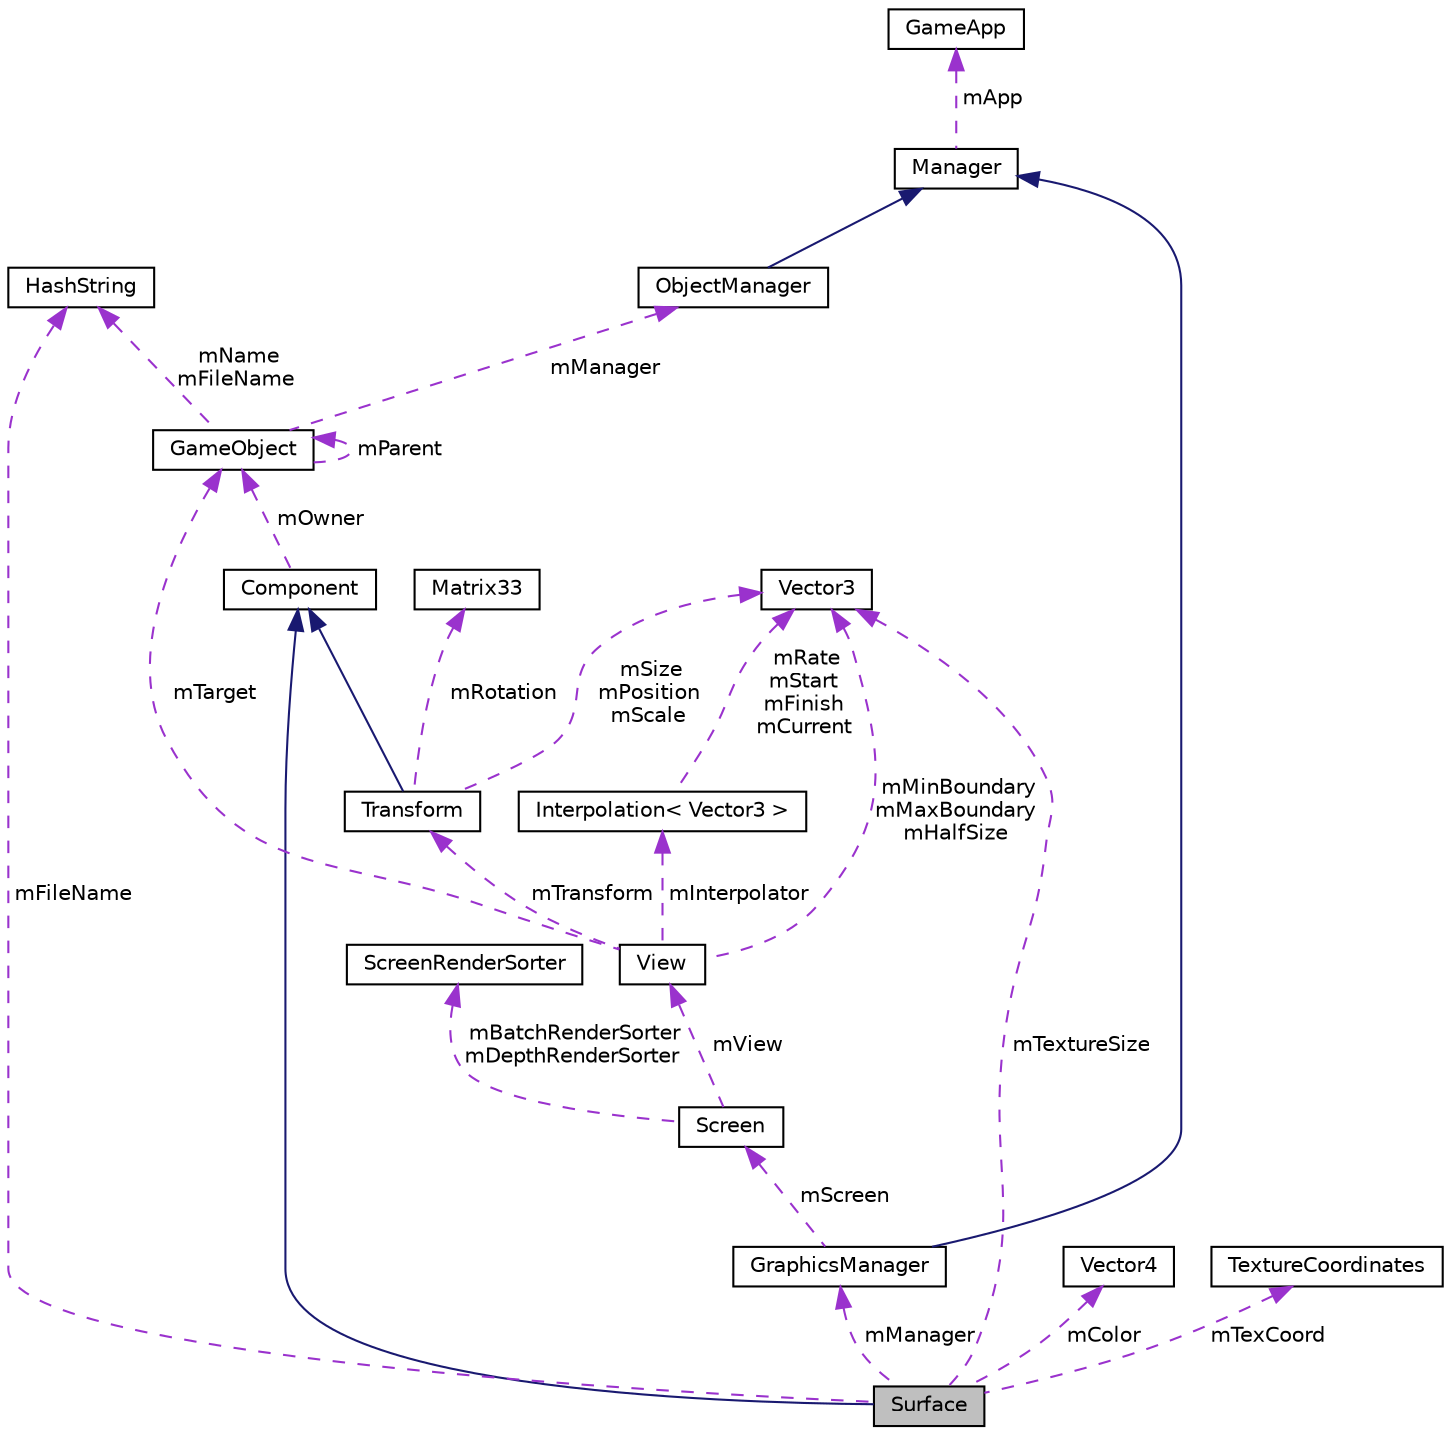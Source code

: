 digraph "Surface"
{
  edge [fontname="Helvetica",fontsize="10",labelfontname="Helvetica",labelfontsize="10"];
  node [fontname="Helvetica",fontsize="10",shape=record];
  Node1 [label="Surface",height=0.2,width=0.4,color="black", fillcolor="grey75", style="filled", fontcolor="black"];
  Node2 -> Node1 [dir="back",color="midnightblue",fontsize="10",style="solid",fontname="Helvetica"];
  Node2 [label="Component",height=0.2,width=0.4,color="black", fillcolor="white", style="filled",URL="$classComponent.html"];
  Node3 -> Node2 [dir="back",color="darkorchid3",fontsize="10",style="dashed",label=" mOwner" ,fontname="Helvetica"];
  Node3 [label="GameObject",height=0.2,width=0.4,color="black", fillcolor="white", style="filled",URL="$classGameObject.html"];
  Node3 -> Node3 [dir="back",color="darkorchid3",fontsize="10",style="dashed",label=" mParent" ,fontname="Helvetica"];
  Node4 -> Node3 [dir="back",color="darkorchid3",fontsize="10",style="dashed",label=" mManager" ,fontname="Helvetica"];
  Node4 [label="ObjectManager",height=0.2,width=0.4,color="black", fillcolor="white", style="filled",URL="$classObjectManager.html"];
  Node5 -> Node4 [dir="back",color="midnightblue",fontsize="10",style="solid",fontname="Helvetica"];
  Node5 [label="Manager",height=0.2,width=0.4,color="black", fillcolor="white", style="filled",URL="$classManager.html"];
  Node6 -> Node5 [dir="back",color="darkorchid3",fontsize="10",style="dashed",label=" mApp" ,fontname="Helvetica"];
  Node6 [label="GameApp",height=0.2,width=0.4,color="black", fillcolor="white", style="filled",URL="$classGameApp.html"];
  Node7 -> Node3 [dir="back",color="darkorchid3",fontsize="10",style="dashed",label=" mName\nmFileName" ,fontname="Helvetica"];
  Node7 [label="HashString",height=0.2,width=0.4,color="black", fillcolor="white", style="filled",URL="$classHashString.html"];
  Node8 -> Node1 [dir="back",color="darkorchid3",fontsize="10",style="dashed",label=" mManager" ,fontname="Helvetica"];
  Node8 [label="GraphicsManager",height=0.2,width=0.4,color="black", fillcolor="white", style="filled",URL="$classGraphicsManager.html"];
  Node5 -> Node8 [dir="back",color="midnightblue",fontsize="10",style="solid",fontname="Helvetica"];
  Node9 -> Node8 [dir="back",color="darkorchid3",fontsize="10",style="dashed",label=" mScreen" ,fontname="Helvetica"];
  Node9 [label="Screen",height=0.2,width=0.4,color="black", fillcolor="white", style="filled",URL="$classScreen.html"];
  Node10 -> Node9 [dir="back",color="darkorchid3",fontsize="10",style="dashed",label=" mView" ,fontname="Helvetica"];
  Node10 [label="View",height=0.2,width=0.4,color="black", fillcolor="white", style="filled",URL="$classView.html"];
  Node3 -> Node10 [dir="back",color="darkorchid3",fontsize="10",style="dashed",label=" mTarget" ,fontname="Helvetica"];
  Node11 -> Node10 [dir="back",color="darkorchid3",fontsize="10",style="dashed",label=" mInterpolator" ,fontname="Helvetica"];
  Node11 [label="Interpolation\< Vector3 \>",height=0.2,width=0.4,color="black", fillcolor="white", style="filled",URL="$classInterpolation.html"];
  Node12 -> Node11 [dir="back",color="darkorchid3",fontsize="10",style="dashed",label=" mRate\nmStart\nmFinish\nmCurrent" ,fontname="Helvetica"];
  Node12 [label="Vector3",height=0.2,width=0.4,color="black", fillcolor="white", style="filled",URL="$structVector3.html"];
  Node12 -> Node10 [dir="back",color="darkorchid3",fontsize="10",style="dashed",label=" mMinBoundary\nmMaxBoundary\nmHalfSize" ,fontname="Helvetica"];
  Node13 -> Node10 [dir="back",color="darkorchid3",fontsize="10",style="dashed",label=" mTransform" ,fontname="Helvetica"];
  Node13 [label="Transform",height=0.2,width=0.4,color="black", fillcolor="white", style="filled",URL="$classTransform.html"];
  Node2 -> Node13 [dir="back",color="midnightblue",fontsize="10",style="solid",fontname="Helvetica"];
  Node14 -> Node13 [dir="back",color="darkorchid3",fontsize="10",style="dashed",label=" mRotation" ,fontname="Helvetica"];
  Node14 [label="Matrix33",height=0.2,width=0.4,color="black", fillcolor="white", style="filled",URL="$structMatrix33.html"];
  Node12 -> Node13 [dir="back",color="darkorchid3",fontsize="10",style="dashed",label=" mSize\nmPosition\nmScale" ,fontname="Helvetica"];
  Node15 -> Node9 [dir="back",color="darkorchid3",fontsize="10",style="dashed",label=" mBatchRenderSorter\nmDepthRenderSorter" ,fontname="Helvetica"];
  Node15 [label="ScreenRenderSorter",height=0.2,width=0.4,color="black", fillcolor="white", style="filled",URL="$classScreenRenderSorter.html"];
  Node12 -> Node1 [dir="back",color="darkorchid3",fontsize="10",style="dashed",label=" mTextureSize" ,fontname="Helvetica"];
  Node16 -> Node1 [dir="back",color="darkorchid3",fontsize="10",style="dashed",label=" mColor" ,fontname="Helvetica"];
  Node16 [label="Vector4",height=0.2,width=0.4,color="black", fillcolor="white", style="filled",URL="$structVector4.html"];
  Node17 -> Node1 [dir="back",color="darkorchid3",fontsize="10",style="dashed",label=" mTexCoord" ,fontname="Helvetica"];
  Node17 [label="TextureCoordinates",height=0.2,width=0.4,color="black", fillcolor="white", style="filled",URL="$classTextureCoordinates.html"];
  Node7 -> Node1 [dir="back",color="darkorchid3",fontsize="10",style="dashed",label=" mFileName" ,fontname="Helvetica"];
}
